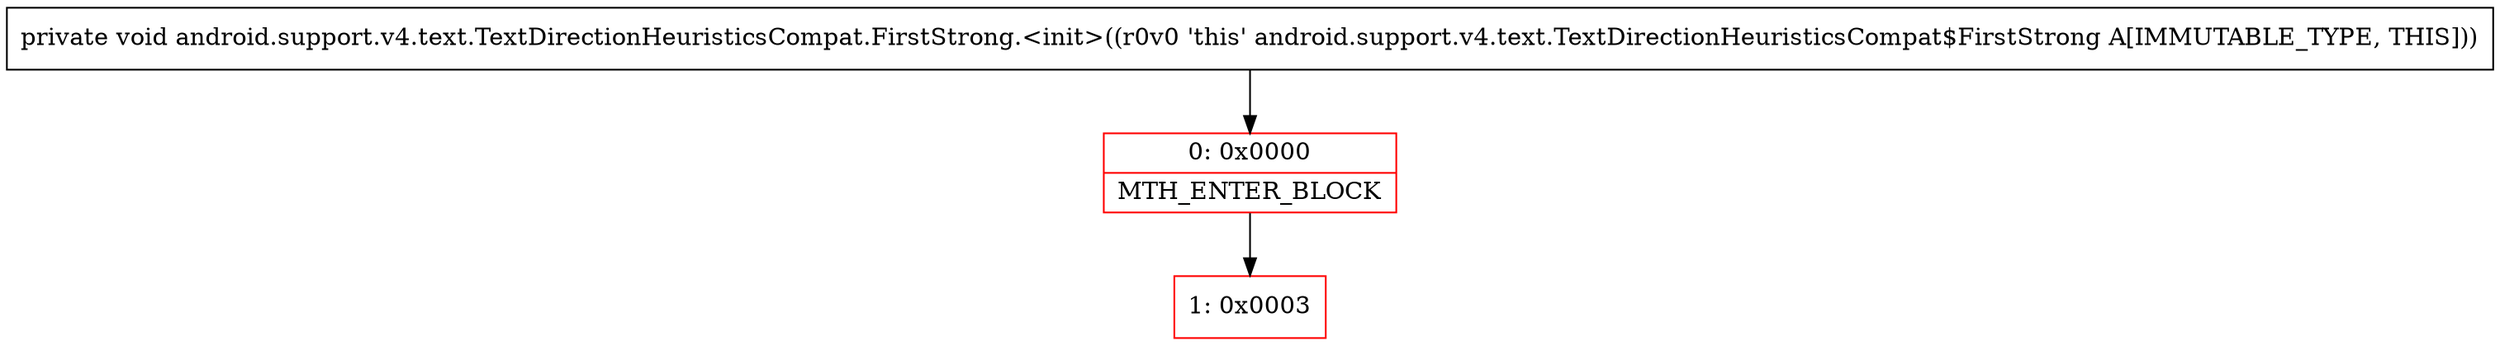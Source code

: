 digraph "CFG forandroid.support.v4.text.TextDirectionHeuristicsCompat.FirstStrong.\<init\>()V" {
subgraph cluster_Region_406643000 {
label = "R(0)";
node [shape=record,color=blue];
}
Node_0 [shape=record,color=red,label="{0\:\ 0x0000|MTH_ENTER_BLOCK\l}"];
Node_1 [shape=record,color=red,label="{1\:\ 0x0003}"];
MethodNode[shape=record,label="{private void android.support.v4.text.TextDirectionHeuristicsCompat.FirstStrong.\<init\>((r0v0 'this' android.support.v4.text.TextDirectionHeuristicsCompat$FirstStrong A[IMMUTABLE_TYPE, THIS])) }"];
MethodNode -> Node_0;
Node_0 -> Node_1;
}

